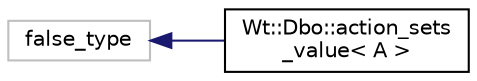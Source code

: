 digraph "Graphical Class Hierarchy"
{
 // LATEX_PDF_SIZE
  edge [fontname="Helvetica",fontsize="10",labelfontname="Helvetica",labelfontsize="10"];
  node [fontname="Helvetica",fontsize="10",shape=record];
  rankdir="LR";
  Node1347 [label="false_type",height=0.2,width=0.4,color="grey75", fillcolor="white", style="filled",tooltip=" "];
  Node1347 -> Node0 [dir="back",color="midnightblue",fontsize="10",style="solid",fontname="Helvetica"];
  Node0 [label="Wt::Dbo::action_sets\l_value\< A \>",height=0.2,width=0.4,color="black", fillcolor="white", style="filled",URL="$structWt_1_1Dbo_1_1action__sets__value.html",tooltip=" "];
}
